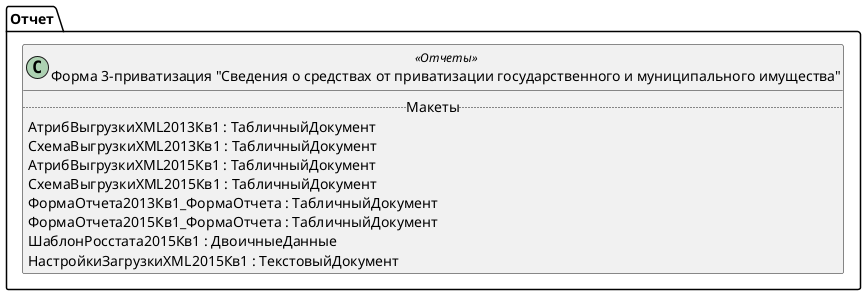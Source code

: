 ﻿@startuml РегламентированныйОтчетСтатистикаФорма3Приватизация
'!include templates.wsd
'..\include templates.wsd
class Отчет.РегламентированныйОтчетСтатистикаФорма3Приватизация as "Форма 3-приватизация "Сведения о средствах от приватизации государственного и муниципального имущества"" <<Отчеты>>
{
..Макеты..
АтрибВыгрузкиXML2013Кв1 : ТабличныйДокумент
СхемаВыгрузкиXML2013Кв1 : ТабличныйДокумент
АтрибВыгрузкиXML2015Кв1 : ТабличныйДокумент
СхемаВыгрузкиXML2015Кв1 : ТабличныйДокумент
ФормаОтчета2013Кв1_ФормаОтчета : ТабличныйДокумент
ФормаОтчета2015Кв1_ФормаОтчета : ТабличныйДокумент
ШаблонРосстата2015Кв1 : ДвоичныеДанные
НастройкиЗагрузкиXML2015Кв1 : ТекстовыйДокумент
}
@enduml
